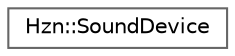 digraph "Graphical Class Hierarchy"
{
 // LATEX_PDF_SIZE
  bgcolor="transparent";
  edge [fontname=Helvetica,fontsize=10,labelfontname=Helvetica,labelfontsize=10];
  node [fontname=Helvetica,fontsize=10,shape=box,height=0.2,width=0.4];
  rankdir="LR";
  Node0 [label="Hzn::SoundDevice",height=0.2,width=0.4,color="grey40", fillcolor="white", style="filled",URL="$class_hzn_1_1_sound_device.html",tooltip=" "];
}
